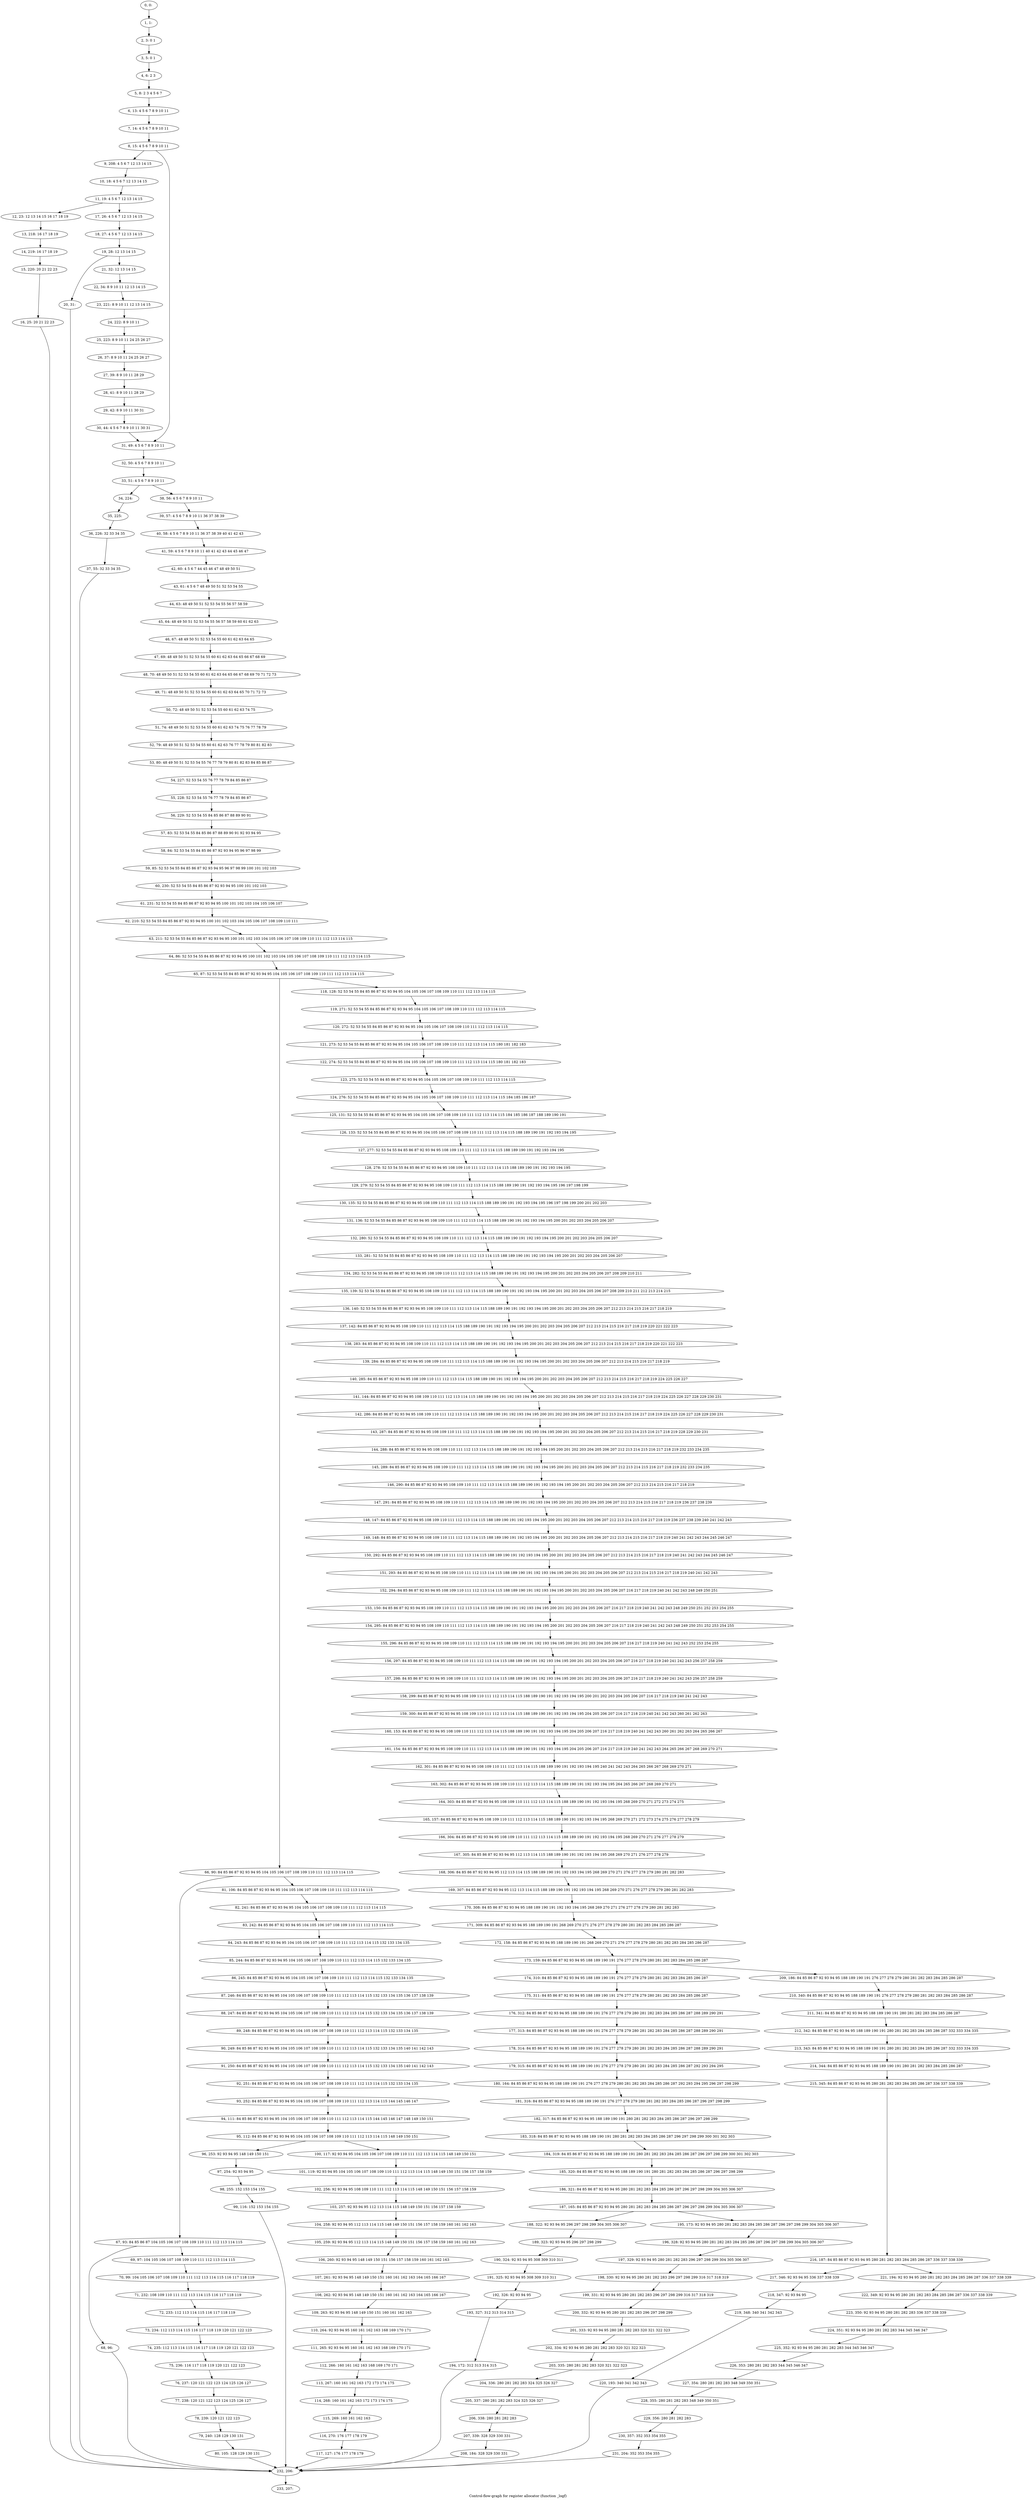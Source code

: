 digraph G {
graph [label="Control-flow-graph for register allocator (function _logf)"]
0[label="0, 0: "];
1[label="1, 1: "];
2[label="2, 3: 0 1 "];
3[label="3, 5: 0 1 "];
4[label="4, 6: 2 3 "];
5[label="5, 8: 2 3 4 5 6 7 "];
6[label="6, 13: 4 5 6 7 8 9 10 11 "];
7[label="7, 14: 4 5 6 7 8 9 10 11 "];
8[label="8, 15: 4 5 6 7 8 9 10 11 "];
9[label="9, 208: 4 5 6 7 12 13 14 15 "];
10[label="10, 18: 4 5 6 7 12 13 14 15 "];
11[label="11, 19: 4 5 6 7 12 13 14 15 "];
12[label="12, 23: 12 13 14 15 16 17 18 19 "];
13[label="13, 218: 16 17 18 19 "];
14[label="14, 219: 16 17 18 19 "];
15[label="15, 220: 20 21 22 23 "];
16[label="16, 25: 20 21 22 23 "];
17[label="17, 26: 4 5 6 7 12 13 14 15 "];
18[label="18, 27: 4 5 6 7 12 13 14 15 "];
19[label="19, 28: 12 13 14 15 "];
20[label="20, 31: "];
21[label="21, 32: 12 13 14 15 "];
22[label="22, 34: 8 9 10 11 12 13 14 15 "];
23[label="23, 221: 8 9 10 11 12 13 14 15 "];
24[label="24, 222: 8 9 10 11 "];
25[label="25, 223: 8 9 10 11 24 25 26 27 "];
26[label="26, 37: 8 9 10 11 24 25 26 27 "];
27[label="27, 39: 8 9 10 11 28 29 "];
28[label="28, 41: 8 9 10 11 28 29 "];
29[label="29, 42: 8 9 10 11 30 31 "];
30[label="30, 44: 4 5 6 7 8 9 10 11 30 31 "];
31[label="31, 49: 4 5 6 7 8 9 10 11 "];
32[label="32, 50: 4 5 6 7 8 9 10 11 "];
33[label="33, 51: 4 5 6 7 8 9 10 11 "];
34[label="34, 224: "];
35[label="35, 225: "];
36[label="36, 226: 32 33 34 35 "];
37[label="37, 55: 32 33 34 35 "];
38[label="38, 56: 4 5 6 7 8 9 10 11 "];
39[label="39, 57: 4 5 6 7 8 9 10 11 36 37 38 39 "];
40[label="40, 58: 4 5 6 7 8 9 10 11 36 37 38 39 40 41 42 43 "];
41[label="41, 59: 4 5 6 7 8 9 10 11 40 41 42 43 44 45 46 47 "];
42[label="42, 60: 4 5 6 7 44 45 46 47 48 49 50 51 "];
43[label="43, 61: 4 5 6 7 48 49 50 51 52 53 54 55 "];
44[label="44, 63: 48 49 50 51 52 53 54 55 56 57 58 59 "];
45[label="45, 64: 48 49 50 51 52 53 54 55 56 57 58 59 60 61 62 63 "];
46[label="46, 67: 48 49 50 51 52 53 54 55 60 61 62 63 64 65 "];
47[label="47, 69: 48 49 50 51 52 53 54 55 60 61 62 63 64 65 66 67 68 69 "];
48[label="48, 70: 48 49 50 51 52 53 54 55 60 61 62 63 64 65 66 67 68 69 70 71 72 73 "];
49[label="49, 71: 48 49 50 51 52 53 54 55 60 61 62 63 64 65 70 71 72 73 "];
50[label="50, 72: 48 49 50 51 52 53 54 55 60 61 62 63 74 75 "];
51[label="51, 74: 48 49 50 51 52 53 54 55 60 61 62 63 74 75 76 77 78 79 "];
52[label="52, 79: 48 49 50 51 52 53 54 55 60 61 62 63 76 77 78 79 80 81 82 83 "];
53[label="53, 80: 48 49 50 51 52 53 54 55 76 77 78 79 80 81 82 83 84 85 86 87 "];
54[label="54, 227: 52 53 54 55 76 77 78 79 84 85 86 87 "];
55[label="55, 228: 52 53 54 55 76 77 78 79 84 85 86 87 "];
56[label="56, 229: 52 53 54 55 84 85 86 87 88 89 90 91 "];
57[label="57, 83: 52 53 54 55 84 85 86 87 88 89 90 91 92 93 94 95 "];
58[label="58, 84: 52 53 54 55 84 85 86 87 92 93 94 95 96 97 98 99 "];
59[label="59, 85: 52 53 54 55 84 85 86 87 92 93 94 95 96 97 98 99 100 101 102 103 "];
60[label="60, 230: 52 53 54 55 84 85 86 87 92 93 94 95 100 101 102 103 "];
61[label="61, 231: 52 53 54 55 84 85 86 87 92 93 94 95 100 101 102 103 104 105 106 107 "];
62[label="62, 210: 52 53 54 55 84 85 86 87 92 93 94 95 100 101 102 103 104 105 106 107 108 109 110 111 "];
63[label="63, 211: 52 53 54 55 84 85 86 87 92 93 94 95 100 101 102 103 104 105 106 107 108 109 110 111 112 113 114 115 "];
64[label="64, 86: 52 53 54 55 84 85 86 87 92 93 94 95 100 101 102 103 104 105 106 107 108 109 110 111 112 113 114 115 "];
65[label="65, 87: 52 53 54 55 84 85 86 87 92 93 94 95 104 105 106 107 108 109 110 111 112 113 114 115 "];
66[label="66, 90: 84 85 86 87 92 93 94 95 104 105 106 107 108 109 110 111 112 113 114 115 "];
67[label="67, 93: 84 85 86 87 104 105 106 107 108 109 110 111 112 113 114 115 "];
68[label="68, 96: "];
69[label="69, 97: 104 105 106 107 108 109 110 111 112 113 114 115 "];
70[label="70, 99: 104 105 106 107 108 109 110 111 112 113 114 115 116 117 118 119 "];
71[label="71, 232: 108 109 110 111 112 113 114 115 116 117 118 119 "];
72[label="72, 233: 112 113 114 115 116 117 118 119 "];
73[label="73, 234: 112 113 114 115 116 117 118 119 120 121 122 123 "];
74[label="74, 235: 112 113 114 115 116 117 118 119 120 121 122 123 "];
75[label="75, 236: 116 117 118 119 120 121 122 123 "];
76[label="76, 237: 120 121 122 123 124 125 126 127 "];
77[label="77, 238: 120 121 122 123 124 125 126 127 "];
78[label="78, 239: 120 121 122 123 "];
79[label="79, 240: 128 129 130 131 "];
80[label="80, 105: 128 129 130 131 "];
81[label="81, 106: 84 85 86 87 92 93 94 95 104 105 106 107 108 109 110 111 112 113 114 115 "];
82[label="82, 241: 84 85 86 87 92 93 94 95 104 105 106 107 108 109 110 111 112 113 114 115 "];
83[label="83, 242: 84 85 86 87 92 93 94 95 104 105 106 107 108 109 110 111 112 113 114 115 "];
84[label="84, 243: 84 85 86 87 92 93 94 95 104 105 106 107 108 109 110 111 112 113 114 115 132 133 134 135 "];
85[label="85, 244: 84 85 86 87 92 93 94 95 104 105 106 107 108 109 110 111 112 113 114 115 132 133 134 135 "];
86[label="86, 245: 84 85 86 87 92 93 94 95 104 105 106 107 108 109 110 111 112 113 114 115 132 133 134 135 "];
87[label="87, 246: 84 85 86 87 92 93 94 95 104 105 106 107 108 109 110 111 112 113 114 115 132 133 134 135 136 137 138 139 "];
88[label="88, 247: 84 85 86 87 92 93 94 95 104 105 106 107 108 109 110 111 112 113 114 115 132 133 134 135 136 137 138 139 "];
89[label="89, 248: 84 85 86 87 92 93 94 95 104 105 106 107 108 109 110 111 112 113 114 115 132 133 134 135 "];
90[label="90, 249: 84 85 86 87 92 93 94 95 104 105 106 107 108 109 110 111 112 113 114 115 132 133 134 135 140 141 142 143 "];
91[label="91, 250: 84 85 86 87 92 93 94 95 104 105 106 107 108 109 110 111 112 113 114 115 132 133 134 135 140 141 142 143 "];
92[label="92, 251: 84 85 86 87 92 93 94 95 104 105 106 107 108 109 110 111 112 113 114 115 132 133 134 135 "];
93[label="93, 252: 84 85 86 87 92 93 94 95 104 105 106 107 108 109 110 111 112 113 114 115 144 145 146 147 "];
94[label="94, 111: 84 85 86 87 92 93 94 95 104 105 106 107 108 109 110 111 112 113 114 115 144 145 146 147 148 149 150 151 "];
95[label="95, 112: 84 85 86 87 92 93 94 95 104 105 106 107 108 109 110 111 112 113 114 115 148 149 150 151 "];
96[label="96, 253: 92 93 94 95 148 149 150 151 "];
97[label="97, 254: 92 93 94 95 "];
98[label="98, 255: 152 153 154 155 "];
99[label="99, 116: 152 153 154 155 "];
100[label="100, 117: 92 93 94 95 104 105 106 107 108 109 110 111 112 113 114 115 148 149 150 151 "];
101[label="101, 119: 92 93 94 95 104 105 106 107 108 109 110 111 112 113 114 115 148 149 150 151 156 157 158 159 "];
102[label="102, 256: 92 93 94 95 108 109 110 111 112 113 114 115 148 149 150 151 156 157 158 159 "];
103[label="103, 257: 92 93 94 95 112 113 114 115 148 149 150 151 156 157 158 159 "];
104[label="104, 258: 92 93 94 95 112 113 114 115 148 149 150 151 156 157 158 159 160 161 162 163 "];
105[label="105, 259: 92 93 94 95 112 113 114 115 148 149 150 151 156 157 158 159 160 161 162 163 "];
106[label="106, 260: 92 93 94 95 148 149 150 151 156 157 158 159 160 161 162 163 "];
107[label="107, 261: 92 93 94 95 148 149 150 151 160 161 162 163 164 165 166 167 "];
108[label="108, 262: 92 93 94 95 148 149 150 151 160 161 162 163 164 165 166 167 "];
109[label="109, 263: 92 93 94 95 148 149 150 151 160 161 162 163 "];
110[label="110, 264: 92 93 94 95 160 161 162 163 168 169 170 171 "];
111[label="111, 265: 92 93 94 95 160 161 162 163 168 169 170 171 "];
112[label="112, 266: 160 161 162 163 168 169 170 171 "];
113[label="113, 267: 160 161 162 163 172 173 174 175 "];
114[label="114, 268: 160 161 162 163 172 173 174 175 "];
115[label="115, 269: 160 161 162 163 "];
116[label="116, 270: 176 177 178 179 "];
117[label="117, 127: 176 177 178 179 "];
118[label="118, 128: 52 53 54 55 84 85 86 87 92 93 94 95 104 105 106 107 108 109 110 111 112 113 114 115 "];
119[label="119, 271: 52 53 54 55 84 85 86 87 92 93 94 95 104 105 106 107 108 109 110 111 112 113 114 115 "];
120[label="120, 272: 52 53 54 55 84 85 86 87 92 93 94 95 104 105 106 107 108 109 110 111 112 113 114 115 "];
121[label="121, 273: 52 53 54 55 84 85 86 87 92 93 94 95 104 105 106 107 108 109 110 111 112 113 114 115 180 181 182 183 "];
122[label="122, 274: 52 53 54 55 84 85 86 87 92 93 94 95 104 105 106 107 108 109 110 111 112 113 114 115 180 181 182 183 "];
123[label="123, 275: 52 53 54 55 84 85 86 87 92 93 94 95 104 105 106 107 108 109 110 111 112 113 114 115 "];
124[label="124, 276: 52 53 54 55 84 85 86 87 92 93 94 95 104 105 106 107 108 109 110 111 112 113 114 115 184 185 186 187 "];
125[label="125, 131: 52 53 54 55 84 85 86 87 92 93 94 95 104 105 106 107 108 109 110 111 112 113 114 115 184 185 186 187 188 189 190 191 "];
126[label="126, 133: 52 53 54 55 84 85 86 87 92 93 94 95 104 105 106 107 108 109 110 111 112 113 114 115 188 189 190 191 192 193 194 195 "];
127[label="127, 277: 52 53 54 55 84 85 86 87 92 93 94 95 108 109 110 111 112 113 114 115 188 189 190 191 192 193 194 195 "];
128[label="128, 278: 52 53 54 55 84 85 86 87 92 93 94 95 108 109 110 111 112 113 114 115 188 189 190 191 192 193 194 195 "];
129[label="129, 279: 52 53 54 55 84 85 86 87 92 93 94 95 108 109 110 111 112 113 114 115 188 189 190 191 192 193 194 195 196 197 198 199 "];
130[label="130, 135: 52 53 54 55 84 85 86 87 92 93 94 95 108 109 110 111 112 113 114 115 188 189 190 191 192 193 194 195 196 197 198 199 200 201 202 203 "];
131[label="131, 136: 52 53 54 55 84 85 86 87 92 93 94 95 108 109 110 111 112 113 114 115 188 189 190 191 192 193 194 195 200 201 202 203 204 205 206 207 "];
132[label="132, 280: 52 53 54 55 84 85 86 87 92 93 94 95 108 109 110 111 112 113 114 115 188 189 190 191 192 193 194 195 200 201 202 203 204 205 206 207 "];
133[label="133, 281: 52 53 54 55 84 85 86 87 92 93 94 95 108 109 110 111 112 113 114 115 188 189 190 191 192 193 194 195 200 201 202 203 204 205 206 207 "];
134[label="134, 282: 52 53 54 55 84 85 86 87 92 93 94 95 108 109 110 111 112 113 114 115 188 189 190 191 192 193 194 195 200 201 202 203 204 205 206 207 208 209 210 211 "];
135[label="135, 139: 52 53 54 55 84 85 86 87 92 93 94 95 108 109 110 111 112 113 114 115 188 189 190 191 192 193 194 195 200 201 202 203 204 205 206 207 208 209 210 211 212 213 214 215 "];
136[label="136, 140: 52 53 54 55 84 85 86 87 92 93 94 95 108 109 110 111 112 113 114 115 188 189 190 191 192 193 194 195 200 201 202 203 204 205 206 207 212 213 214 215 216 217 218 219 "];
137[label="137, 142: 84 85 86 87 92 93 94 95 108 109 110 111 112 113 114 115 188 189 190 191 192 193 194 195 200 201 202 203 204 205 206 207 212 213 214 215 216 217 218 219 220 221 222 223 "];
138[label="138, 283: 84 85 86 87 92 93 94 95 108 109 110 111 112 113 114 115 188 189 190 191 192 193 194 195 200 201 202 203 204 205 206 207 212 213 214 215 216 217 218 219 220 221 222 223 "];
139[label="139, 284: 84 85 86 87 92 93 94 95 108 109 110 111 112 113 114 115 188 189 190 191 192 193 194 195 200 201 202 203 204 205 206 207 212 213 214 215 216 217 218 219 "];
140[label="140, 285: 84 85 86 87 92 93 94 95 108 109 110 111 112 113 114 115 188 189 190 191 192 193 194 195 200 201 202 203 204 205 206 207 212 213 214 215 216 217 218 219 224 225 226 227 "];
141[label="141, 144: 84 85 86 87 92 93 94 95 108 109 110 111 112 113 114 115 188 189 190 191 192 193 194 195 200 201 202 203 204 205 206 207 212 213 214 215 216 217 218 219 224 225 226 227 228 229 230 231 "];
142[label="142, 286: 84 85 86 87 92 93 94 95 108 109 110 111 112 113 114 115 188 189 190 191 192 193 194 195 200 201 202 203 204 205 206 207 212 213 214 215 216 217 218 219 224 225 226 227 228 229 230 231 "];
143[label="143, 287: 84 85 86 87 92 93 94 95 108 109 110 111 112 113 114 115 188 189 190 191 192 193 194 195 200 201 202 203 204 205 206 207 212 213 214 215 216 217 218 219 228 229 230 231 "];
144[label="144, 288: 84 85 86 87 92 93 94 95 108 109 110 111 112 113 114 115 188 189 190 191 192 193 194 195 200 201 202 203 204 205 206 207 212 213 214 215 216 217 218 219 232 233 234 235 "];
145[label="145, 289: 84 85 86 87 92 93 94 95 108 109 110 111 112 113 114 115 188 189 190 191 192 193 194 195 200 201 202 203 204 205 206 207 212 213 214 215 216 217 218 219 232 233 234 235 "];
146[label="146, 290: 84 85 86 87 92 93 94 95 108 109 110 111 112 113 114 115 188 189 190 191 192 193 194 195 200 201 202 203 204 205 206 207 212 213 214 215 216 217 218 219 "];
147[label="147, 291: 84 85 86 87 92 93 94 95 108 109 110 111 112 113 114 115 188 189 190 191 192 193 194 195 200 201 202 203 204 205 206 207 212 213 214 215 216 217 218 219 236 237 238 239 "];
148[label="148, 147: 84 85 86 87 92 93 94 95 108 109 110 111 112 113 114 115 188 189 190 191 192 193 194 195 200 201 202 203 204 205 206 207 212 213 214 215 216 217 218 219 236 237 238 239 240 241 242 243 "];
149[label="149, 148: 84 85 86 87 92 93 94 95 108 109 110 111 112 113 114 115 188 189 190 191 192 193 194 195 200 201 202 203 204 205 206 207 212 213 214 215 216 217 218 219 240 241 242 243 244 245 246 247 "];
150[label="150, 292: 84 85 86 87 92 93 94 95 108 109 110 111 112 113 114 115 188 189 190 191 192 193 194 195 200 201 202 203 204 205 206 207 212 213 214 215 216 217 218 219 240 241 242 243 244 245 246 247 "];
151[label="151, 293: 84 85 86 87 92 93 94 95 108 109 110 111 112 113 114 115 188 189 190 191 192 193 194 195 200 201 202 203 204 205 206 207 212 213 214 215 216 217 218 219 240 241 242 243 "];
152[label="152, 294: 84 85 86 87 92 93 94 95 108 109 110 111 112 113 114 115 188 189 190 191 192 193 194 195 200 201 202 203 204 205 206 207 216 217 218 219 240 241 242 243 248 249 250 251 "];
153[label="153, 150: 84 85 86 87 92 93 94 95 108 109 110 111 112 113 114 115 188 189 190 191 192 193 194 195 200 201 202 203 204 205 206 207 216 217 218 219 240 241 242 243 248 249 250 251 252 253 254 255 "];
154[label="154, 295: 84 85 86 87 92 93 94 95 108 109 110 111 112 113 114 115 188 189 190 191 192 193 194 195 200 201 202 203 204 205 206 207 216 217 218 219 240 241 242 243 248 249 250 251 252 253 254 255 "];
155[label="155, 296: 84 85 86 87 92 93 94 95 108 109 110 111 112 113 114 115 188 189 190 191 192 193 194 195 200 201 202 203 204 205 206 207 216 217 218 219 240 241 242 243 252 253 254 255 "];
156[label="156, 297: 84 85 86 87 92 93 94 95 108 109 110 111 112 113 114 115 188 189 190 191 192 193 194 195 200 201 202 203 204 205 206 207 216 217 218 219 240 241 242 243 256 257 258 259 "];
157[label="157, 298: 84 85 86 87 92 93 94 95 108 109 110 111 112 113 114 115 188 189 190 191 192 193 194 195 200 201 202 203 204 205 206 207 216 217 218 219 240 241 242 243 256 257 258 259 "];
158[label="158, 299: 84 85 86 87 92 93 94 95 108 109 110 111 112 113 114 115 188 189 190 191 192 193 194 195 200 201 202 203 204 205 206 207 216 217 218 219 240 241 242 243 "];
159[label="159, 300: 84 85 86 87 92 93 94 95 108 109 110 111 112 113 114 115 188 189 190 191 192 193 194 195 204 205 206 207 216 217 218 219 240 241 242 243 260 261 262 263 "];
160[label="160, 153: 84 85 86 87 92 93 94 95 108 109 110 111 112 113 114 115 188 189 190 191 192 193 194 195 204 205 206 207 216 217 218 219 240 241 242 243 260 261 262 263 264 265 266 267 "];
161[label="161, 154: 84 85 86 87 92 93 94 95 108 109 110 111 112 113 114 115 188 189 190 191 192 193 194 195 204 205 206 207 216 217 218 219 240 241 242 243 264 265 266 267 268 269 270 271 "];
162[label="162, 301: 84 85 86 87 92 93 94 95 108 109 110 111 112 113 114 115 188 189 190 191 192 193 194 195 240 241 242 243 264 265 266 267 268 269 270 271 "];
163[label="163, 302: 84 85 86 87 92 93 94 95 108 109 110 111 112 113 114 115 188 189 190 191 192 193 194 195 264 265 266 267 268 269 270 271 "];
164[label="164, 303: 84 85 86 87 92 93 94 95 108 109 110 111 112 113 114 115 188 189 190 191 192 193 194 195 268 269 270 271 272 273 274 275 "];
165[label="165, 157: 84 85 86 87 92 93 94 95 108 109 110 111 112 113 114 115 188 189 190 191 192 193 194 195 268 269 270 271 272 273 274 275 276 277 278 279 "];
166[label="166, 304: 84 85 86 87 92 93 94 95 108 109 110 111 112 113 114 115 188 189 190 191 192 193 194 195 268 269 270 271 276 277 278 279 "];
167[label="167, 305: 84 85 86 87 92 93 94 95 112 113 114 115 188 189 190 191 192 193 194 195 268 269 270 271 276 277 278 279 "];
168[label="168, 306: 84 85 86 87 92 93 94 95 112 113 114 115 188 189 190 191 192 193 194 195 268 269 270 271 276 277 278 279 280 281 282 283 "];
169[label="169, 307: 84 85 86 87 92 93 94 95 112 113 114 115 188 189 190 191 192 193 194 195 268 269 270 271 276 277 278 279 280 281 282 283 "];
170[label="170, 308: 84 85 86 87 92 93 94 95 188 189 190 191 192 193 194 195 268 269 270 271 276 277 278 279 280 281 282 283 "];
171[label="171, 309: 84 85 86 87 92 93 94 95 188 189 190 191 268 269 270 271 276 277 278 279 280 281 282 283 284 285 286 287 "];
172[label="172, 158: 84 85 86 87 92 93 94 95 188 189 190 191 268 269 270 271 276 277 278 279 280 281 282 283 284 285 286 287 "];
173[label="173, 159: 84 85 86 87 92 93 94 95 188 189 190 191 276 277 278 279 280 281 282 283 284 285 286 287 "];
174[label="174, 310: 84 85 86 87 92 93 94 95 188 189 190 191 276 277 278 279 280 281 282 283 284 285 286 287 "];
175[label="175, 311: 84 85 86 87 92 93 94 95 188 189 190 191 276 277 278 279 280 281 282 283 284 285 286 287 "];
176[label="176, 312: 84 85 86 87 92 93 94 95 188 189 190 191 276 277 278 279 280 281 282 283 284 285 286 287 288 289 290 291 "];
177[label="177, 313: 84 85 86 87 92 93 94 95 188 189 190 191 276 277 278 279 280 281 282 283 284 285 286 287 288 289 290 291 "];
178[label="178, 314: 84 85 86 87 92 93 94 95 188 189 190 191 276 277 278 279 280 281 282 283 284 285 286 287 288 289 290 291 "];
179[label="179, 315: 84 85 86 87 92 93 94 95 188 189 190 191 276 277 278 279 280 281 282 283 284 285 286 287 292 293 294 295 "];
180[label="180, 164: 84 85 86 87 92 93 94 95 188 189 190 191 276 277 278 279 280 281 282 283 284 285 286 287 292 293 294 295 296 297 298 299 "];
181[label="181, 316: 84 85 86 87 92 93 94 95 188 189 190 191 276 277 278 279 280 281 282 283 284 285 286 287 296 297 298 299 "];
182[label="182, 317: 84 85 86 87 92 93 94 95 188 189 190 191 280 281 282 283 284 285 286 287 296 297 298 299 "];
183[label="183, 318: 84 85 86 87 92 93 94 95 188 189 190 191 280 281 282 283 284 285 286 287 296 297 298 299 300 301 302 303 "];
184[label="184, 319: 84 85 86 87 92 93 94 95 188 189 190 191 280 281 282 283 284 285 286 287 296 297 298 299 300 301 302 303 "];
185[label="185, 320: 84 85 86 87 92 93 94 95 188 189 190 191 280 281 282 283 284 285 286 287 296 297 298 299 "];
186[label="186, 321: 84 85 86 87 92 93 94 95 280 281 282 283 284 285 286 287 296 297 298 299 304 305 306 307 "];
187[label="187, 165: 84 85 86 87 92 93 94 95 280 281 282 283 284 285 286 287 296 297 298 299 304 305 306 307 "];
188[label="188, 322: 92 93 94 95 296 297 298 299 304 305 306 307 "];
189[label="189, 323: 92 93 94 95 296 297 298 299 "];
190[label="190, 324: 92 93 94 95 308 309 310 311 "];
191[label="191, 325: 92 93 94 95 308 309 310 311 "];
192[label="192, 326: 92 93 94 95 "];
193[label="193, 327: 312 313 314 315 "];
194[label="194, 172: 312 313 314 315 "];
195[label="195, 173: 92 93 94 95 280 281 282 283 284 285 286 287 296 297 298 299 304 305 306 307 "];
196[label="196, 328: 92 93 94 95 280 281 282 283 284 285 286 287 296 297 298 299 304 305 306 307 "];
197[label="197, 329: 92 93 94 95 280 281 282 283 296 297 298 299 304 305 306 307 "];
198[label="198, 330: 92 93 94 95 280 281 282 283 296 297 298 299 316 317 318 319 "];
199[label="199, 331: 92 93 94 95 280 281 282 283 296 297 298 299 316 317 318 319 "];
200[label="200, 332: 92 93 94 95 280 281 282 283 296 297 298 299 "];
201[label="201, 333: 92 93 94 95 280 281 282 283 320 321 322 323 "];
202[label="202, 334: 92 93 94 95 280 281 282 283 320 321 322 323 "];
203[label="203, 335: 280 281 282 283 320 321 322 323 "];
204[label="204, 336: 280 281 282 283 324 325 326 327 "];
205[label="205, 337: 280 281 282 283 324 325 326 327 "];
206[label="206, 338: 280 281 282 283 "];
207[label="207, 339: 328 329 330 331 "];
208[label="208, 184: 328 329 330 331 "];
209[label="209, 186: 84 85 86 87 92 93 94 95 188 189 190 191 276 277 278 279 280 281 282 283 284 285 286 287 "];
210[label="210, 340: 84 85 86 87 92 93 94 95 188 189 190 191 276 277 278 279 280 281 282 283 284 285 286 287 "];
211[label="211, 341: 84 85 86 87 92 93 94 95 188 189 190 191 280 281 282 283 284 285 286 287 "];
212[label="212, 342: 84 85 86 87 92 93 94 95 188 189 190 191 280 281 282 283 284 285 286 287 332 333 334 335 "];
213[label="213, 343: 84 85 86 87 92 93 94 95 188 189 190 191 280 281 282 283 284 285 286 287 332 333 334 335 "];
214[label="214, 344: 84 85 86 87 92 93 94 95 188 189 190 191 280 281 282 283 284 285 286 287 "];
215[label="215, 345: 84 85 86 87 92 93 94 95 280 281 282 283 284 285 286 287 336 337 338 339 "];
216[label="216, 187: 84 85 86 87 92 93 94 95 280 281 282 283 284 285 286 287 336 337 338 339 "];
217[label="217, 346: 92 93 94 95 336 337 338 339 "];
218[label="218, 347: 92 93 94 95 "];
219[label="219, 348: 340 341 342 343 "];
220[label="220, 193: 340 341 342 343 "];
221[label="221, 194: 92 93 94 95 280 281 282 283 284 285 286 287 336 337 338 339 "];
222[label="222, 349: 92 93 94 95 280 281 282 283 284 285 286 287 336 337 338 339 "];
223[label="223, 350: 92 93 94 95 280 281 282 283 336 337 338 339 "];
224[label="224, 351: 92 93 94 95 280 281 282 283 344 345 346 347 "];
225[label="225, 352: 92 93 94 95 280 281 282 283 344 345 346 347 "];
226[label="226, 353: 280 281 282 283 344 345 346 347 "];
227[label="227, 354: 280 281 282 283 348 349 350 351 "];
228[label="228, 355: 280 281 282 283 348 349 350 351 "];
229[label="229, 356: 280 281 282 283 "];
230[label="230, 357: 352 353 354 355 "];
231[label="231, 204: 352 353 354 355 "];
232[label="232, 206: "];
233[label="233, 207: "];
0->1 ;
1->2 ;
2->3 ;
3->4 ;
4->5 ;
5->6 ;
6->7 ;
7->8 ;
8->9 ;
8->31 ;
9->10 ;
10->11 ;
11->12 ;
11->17 ;
12->13 ;
13->14 ;
14->15 ;
15->16 ;
16->232 ;
17->18 ;
18->19 ;
19->20 ;
19->21 ;
20->232 ;
21->22 ;
22->23 ;
23->24 ;
24->25 ;
25->26 ;
26->27 ;
27->28 ;
28->29 ;
29->30 ;
30->31 ;
31->32 ;
32->33 ;
33->34 ;
33->38 ;
34->35 ;
35->36 ;
36->37 ;
37->232 ;
38->39 ;
39->40 ;
40->41 ;
41->42 ;
42->43 ;
43->44 ;
44->45 ;
45->46 ;
46->47 ;
47->48 ;
48->49 ;
49->50 ;
50->51 ;
51->52 ;
52->53 ;
53->54 ;
54->55 ;
55->56 ;
56->57 ;
57->58 ;
58->59 ;
59->60 ;
60->61 ;
61->62 ;
62->63 ;
63->64 ;
64->65 ;
65->66 ;
65->118 ;
66->67 ;
66->81 ;
67->68 ;
67->69 ;
68->232 ;
69->70 ;
70->71 ;
71->72 ;
72->73 ;
73->74 ;
74->75 ;
75->76 ;
76->77 ;
77->78 ;
78->79 ;
79->80 ;
80->232 ;
81->82 ;
82->83 ;
83->84 ;
84->85 ;
85->86 ;
86->87 ;
87->88 ;
88->89 ;
89->90 ;
90->91 ;
91->92 ;
92->93 ;
93->94 ;
94->95 ;
95->96 ;
95->100 ;
96->97 ;
97->98 ;
98->99 ;
99->232 ;
100->101 ;
101->102 ;
102->103 ;
103->104 ;
104->105 ;
105->106 ;
106->107 ;
107->108 ;
108->109 ;
109->110 ;
110->111 ;
111->112 ;
112->113 ;
113->114 ;
114->115 ;
115->116 ;
116->117 ;
117->232 ;
118->119 ;
119->120 ;
120->121 ;
121->122 ;
122->123 ;
123->124 ;
124->125 ;
125->126 ;
126->127 ;
127->128 ;
128->129 ;
129->130 ;
130->131 ;
131->132 ;
132->133 ;
133->134 ;
134->135 ;
135->136 ;
136->137 ;
137->138 ;
138->139 ;
139->140 ;
140->141 ;
141->142 ;
142->143 ;
143->144 ;
144->145 ;
145->146 ;
146->147 ;
147->148 ;
148->149 ;
149->150 ;
150->151 ;
151->152 ;
152->153 ;
153->154 ;
154->155 ;
155->156 ;
156->157 ;
157->158 ;
158->159 ;
159->160 ;
160->161 ;
161->162 ;
162->163 ;
163->164 ;
164->165 ;
165->166 ;
166->167 ;
167->168 ;
168->169 ;
169->170 ;
170->171 ;
171->172 ;
172->173 ;
173->174 ;
173->209 ;
174->175 ;
175->176 ;
176->177 ;
177->178 ;
178->179 ;
179->180 ;
180->181 ;
181->182 ;
182->183 ;
183->184 ;
184->185 ;
185->186 ;
186->187 ;
187->188 ;
187->195 ;
188->189 ;
189->190 ;
190->191 ;
191->192 ;
192->193 ;
193->194 ;
194->232 ;
195->196 ;
196->197 ;
197->198 ;
198->199 ;
199->200 ;
200->201 ;
201->202 ;
202->203 ;
203->204 ;
204->205 ;
205->206 ;
206->207 ;
207->208 ;
208->232 ;
209->210 ;
210->211 ;
211->212 ;
212->213 ;
213->214 ;
214->215 ;
215->216 ;
216->217 ;
216->221 ;
217->218 ;
218->219 ;
219->220 ;
220->232 ;
221->222 ;
222->223 ;
223->224 ;
224->225 ;
225->226 ;
226->227 ;
227->228 ;
228->229 ;
229->230 ;
230->231 ;
231->232 ;
232->233 ;
}
